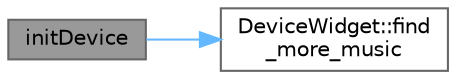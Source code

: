digraph "initDevice"
{
 // LATEX_PDF_SIZE
  bgcolor="transparent";
  edge [fontname=Helvetica,fontsize=10,labelfontname=Helvetica,labelfontsize=10];
  node [fontname=Helvetica,fontsize=10,shape=box,height=0.2,width=0.4];
  rankdir="LR";
  Node1 [id="Node000001",label="initDevice",height=0.2,width=0.4,color="gray40", fillcolor="grey60", style="filled", fontcolor="black",tooltip="初始化设备界面"];
  Node1 -> Node2 [id="edge1_Node000001_Node000002",color="steelblue1",style="solid",tooltip=" "];
  Node2 [id="Node000002",label="DeviceWidget::find\l_more_music",height=0.2,width=0.4,color="grey40", fillcolor="white", style="filled",URL="$class_device_widget.html#aa23356daca3ed71116d6ae55df2991f4",tooltip="搜索更多音乐的信号"];
}
